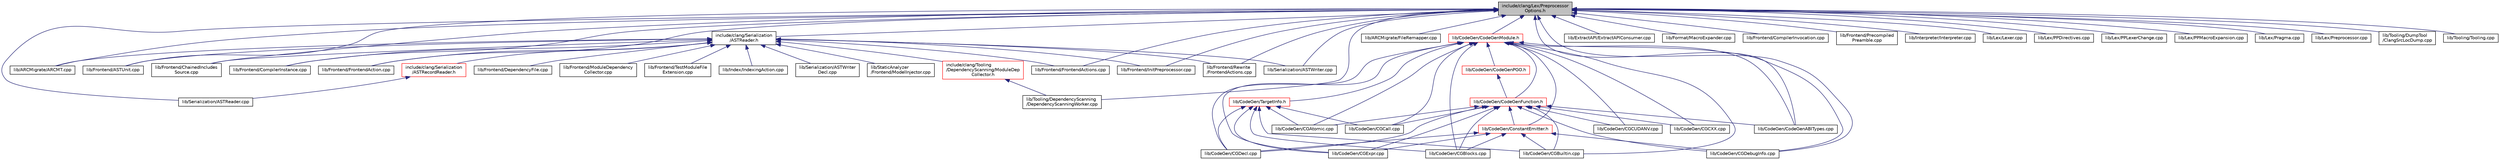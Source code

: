 digraph "include/clang/Lex/PreprocessorOptions.h"
{
 // LATEX_PDF_SIZE
  bgcolor="transparent";
  edge [fontname="Helvetica",fontsize="10",labelfontname="Helvetica",labelfontsize="10"];
  node [fontname="Helvetica",fontsize="10",shape=record];
  Node1 [label="include/clang/Lex/Preprocessor\lOptions.h",height=0.2,width=0.4,color="black", fillcolor="grey75", style="filled", fontcolor="black",tooltip=" "];
  Node1 -> Node2 [dir="back",color="midnightblue",fontsize="10",style="solid",fontname="Helvetica"];
  Node2 [label="include/clang/Serialization\l/ASTReader.h",height=0.2,width=0.4,color="black",URL="$ASTReader_8h.html",tooltip=" "];
  Node2 -> Node3 [dir="back",color="midnightblue",fontsize="10",style="solid",fontname="Helvetica"];
  Node3 [label="include/clang/Serialization\l/ASTRecordReader.h",height=0.2,width=0.4,color="red",URL="$ASTRecordReader_8h.html",tooltip=" "];
  Node3 -> Node4 [dir="back",color="midnightblue",fontsize="10",style="solid",fontname="Helvetica"];
  Node4 [label="lib/Serialization/ASTReader.cpp",height=0.2,width=0.4,color="black",URL="$ASTReader_8cpp.html",tooltip=" "];
  Node2 -> Node7 [dir="back",color="midnightblue",fontsize="10",style="solid",fontname="Helvetica"];
  Node7 [label="include/clang/Tooling\l/DependencyScanning/ModuleDep\lCollector.h",height=0.2,width=0.4,color="red",URL="$ModuleDepCollector_8h.html",tooltip=" "];
  Node7 -> Node11 [dir="back",color="midnightblue",fontsize="10",style="solid",fontname="Helvetica"];
  Node11 [label="lib/Tooling/DependencyScanning\l/DependencyScanningWorker.cpp",height=0.2,width=0.4,color="black",URL="$DependencyScanningWorker_8cpp.html",tooltip=" "];
  Node2 -> Node13 [dir="back",color="midnightblue",fontsize="10",style="solid",fontname="Helvetica"];
  Node13 [label="lib/ARCMigrate/ARCMT.cpp",height=0.2,width=0.4,color="black",URL="$ARCMT_8cpp.html",tooltip=" "];
  Node2 -> Node14 [dir="back",color="midnightblue",fontsize="10",style="solid",fontname="Helvetica"];
  Node14 [label="lib/Frontend/ASTUnit.cpp",height=0.2,width=0.4,color="black",URL="$ASTUnit_8cpp.html",tooltip=" "];
  Node2 -> Node15 [dir="back",color="midnightblue",fontsize="10",style="solid",fontname="Helvetica"];
  Node15 [label="lib/Frontend/ChainedIncludes\lSource.cpp",height=0.2,width=0.4,color="black",URL="$ChainedIncludesSource_8cpp.html",tooltip=" "];
  Node2 -> Node16 [dir="back",color="midnightblue",fontsize="10",style="solid",fontname="Helvetica"];
  Node16 [label="lib/Frontend/CompilerInstance.cpp",height=0.2,width=0.4,color="black",URL="$CompilerInstance_8cpp.html",tooltip=" "];
  Node2 -> Node17 [dir="back",color="midnightblue",fontsize="10",style="solid",fontname="Helvetica"];
  Node17 [label="lib/Frontend/DependencyFile.cpp",height=0.2,width=0.4,color="black",URL="$DependencyFile_8cpp.html",tooltip=" "];
  Node2 -> Node18 [dir="back",color="midnightblue",fontsize="10",style="solid",fontname="Helvetica"];
  Node18 [label="lib/Frontend/FrontendAction.cpp",height=0.2,width=0.4,color="black",URL="$FrontendAction_8cpp.html",tooltip=" "];
  Node2 -> Node19 [dir="back",color="midnightblue",fontsize="10",style="solid",fontname="Helvetica"];
  Node19 [label="lib/Frontend/FrontendActions.cpp",height=0.2,width=0.4,color="black",URL="$Frontend_2FrontendActions_8cpp.html",tooltip=" "];
  Node2 -> Node20 [dir="back",color="midnightblue",fontsize="10",style="solid",fontname="Helvetica"];
  Node20 [label="lib/Frontend/InitPreprocessor.cpp",height=0.2,width=0.4,color="black",URL="$InitPreprocessor_8cpp.html",tooltip=" "];
  Node2 -> Node21 [dir="back",color="midnightblue",fontsize="10",style="solid",fontname="Helvetica"];
  Node21 [label="lib/Frontend/ModuleDependency\lCollector.cpp",height=0.2,width=0.4,color="black",URL="$ModuleDependencyCollector_8cpp.html",tooltip=" "];
  Node2 -> Node22 [dir="back",color="midnightblue",fontsize="10",style="solid",fontname="Helvetica"];
  Node22 [label="lib/Frontend/Rewrite\l/FrontendActions.cpp",height=0.2,width=0.4,color="black",URL="$Frontend_2Rewrite_2FrontendActions_8cpp.html",tooltip=" "];
  Node2 -> Node23 [dir="back",color="midnightblue",fontsize="10",style="solid",fontname="Helvetica"];
  Node23 [label="lib/Frontend/TestModuleFile\lExtension.cpp",height=0.2,width=0.4,color="black",URL="$TestModuleFileExtension_8cpp.html",tooltip=" "];
  Node2 -> Node24 [dir="back",color="midnightblue",fontsize="10",style="solid",fontname="Helvetica"];
  Node24 [label="lib/Index/IndexingAction.cpp",height=0.2,width=0.4,color="black",URL="$IndexingAction_8cpp.html",tooltip=" "];
  Node2 -> Node25 [dir="back",color="midnightblue",fontsize="10",style="solid",fontname="Helvetica"];
  Node25 [label="lib/Serialization/ASTWriter.cpp",height=0.2,width=0.4,color="black",URL="$ASTWriter_8cpp.html",tooltip=" "];
  Node2 -> Node26 [dir="back",color="midnightblue",fontsize="10",style="solid",fontname="Helvetica"];
  Node26 [label="lib/Serialization/ASTWriter\lDecl.cpp",height=0.2,width=0.4,color="black",URL="$ASTWriterDecl_8cpp.html",tooltip=" "];
  Node2 -> Node27 [dir="back",color="midnightblue",fontsize="10",style="solid",fontname="Helvetica"];
  Node27 [label="lib/StaticAnalyzer\l/Frontend/ModelInjector.cpp",height=0.2,width=0.4,color="black",URL="$ModelInjector_8cpp.html",tooltip=" "];
  Node1 -> Node13 [dir="back",color="midnightblue",fontsize="10",style="solid",fontname="Helvetica"];
  Node1 -> Node28 [dir="back",color="midnightblue",fontsize="10",style="solid",fontname="Helvetica"];
  Node28 [label="lib/ARCMigrate/FileRemapper.cpp",height=0.2,width=0.4,color="black",URL="$FileRemapper_8cpp.html",tooltip=" "];
  Node1 -> Node29 [dir="back",color="midnightblue",fontsize="10",style="solid",fontname="Helvetica"];
  Node29 [label="lib/CodeGen/CodeGenModule.h",height=0.2,width=0.4,color="red",URL="$CodeGenModule_8h.html",tooltip=" "];
  Node29 -> Node30 [dir="back",color="midnightblue",fontsize="10",style="solid",fontname="Helvetica"];
  Node30 [label="lib/CodeGen/CodeGenFunction.h",height=0.2,width=0.4,color="red",URL="$CodeGenFunction_8h.html",tooltip=" "];
  Node30 -> Node31 [dir="back",color="midnightblue",fontsize="10",style="solid",fontname="Helvetica"];
  Node31 [label="lib/CodeGen/CGAtomic.cpp",height=0.2,width=0.4,color="black",URL="$CGAtomic_8cpp.html",tooltip=" "];
  Node30 -> Node33 [dir="back",color="midnightblue",fontsize="10",style="solid",fontname="Helvetica"];
  Node33 [label="lib/CodeGen/CGBlocks.cpp",height=0.2,width=0.4,color="black",URL="$CGBlocks_8cpp.html",tooltip=" "];
  Node30 -> Node64 [dir="back",color="midnightblue",fontsize="10",style="solid",fontname="Helvetica"];
  Node64 [label="lib/CodeGen/ConstantEmitter.h",height=0.2,width=0.4,color="red",URL="$ConstantEmitter_8h.html",tooltip=" "];
  Node64 -> Node33 [dir="back",color="midnightblue",fontsize="10",style="solid",fontname="Helvetica"];
  Node64 -> Node43 [dir="back",color="midnightblue",fontsize="10",style="solid",fontname="Helvetica"];
  Node43 [label="lib/CodeGen/CGBuiltin.cpp",height=0.2,width=0.4,color="black",URL="$CGBuiltin_8cpp.html",tooltip=" "];
  Node64 -> Node36 [dir="back",color="midnightblue",fontsize="10",style="solid",fontname="Helvetica"];
  Node36 [label="lib/CodeGen/CGDebugInfo.cpp",height=0.2,width=0.4,color="black",URL="$CGDebugInfo_8cpp.html",tooltip=" "];
  Node64 -> Node37 [dir="back",color="midnightblue",fontsize="10",style="solid",fontname="Helvetica"];
  Node37 [label="lib/CodeGen/CGDecl.cpp",height=0.2,width=0.4,color="black",URL="$CGDecl_8cpp.html",tooltip=" "];
  Node64 -> Node49 [dir="back",color="midnightblue",fontsize="10",style="solid",fontname="Helvetica"];
  Node49 [label="lib/CodeGen/CGExpr.cpp",height=0.2,width=0.4,color="black",URL="$CGExpr_8cpp.html",tooltip=" "];
  Node30 -> Node43 [dir="back",color="midnightblue",fontsize="10",style="solid",fontname="Helvetica"];
  Node30 -> Node34 [dir="back",color="midnightblue",fontsize="10",style="solid",fontname="Helvetica"];
  Node34 [label="lib/CodeGen/CGCall.cpp",height=0.2,width=0.4,color="black",URL="$CGCall_8cpp.html",tooltip=" "];
  Node30 -> Node44 [dir="back",color="midnightblue",fontsize="10",style="solid",fontname="Helvetica"];
  Node44 [label="lib/CodeGen/CGCUDANV.cpp",height=0.2,width=0.4,color="black",URL="$CGCUDANV_8cpp.html",tooltip=" "];
  Node30 -> Node45 [dir="back",color="midnightblue",fontsize="10",style="solid",fontname="Helvetica"];
  Node45 [label="lib/CodeGen/CGCXX.cpp",height=0.2,width=0.4,color="black",URL="$CGCXX_8cpp.html",tooltip=" "];
  Node30 -> Node36 [dir="back",color="midnightblue",fontsize="10",style="solid",fontname="Helvetica"];
  Node30 -> Node37 [dir="back",color="midnightblue",fontsize="10",style="solid",fontname="Helvetica"];
  Node30 -> Node49 [dir="back",color="midnightblue",fontsize="10",style="solid",fontname="Helvetica"];
  Node30 -> Node60 [dir="back",color="midnightblue",fontsize="10",style="solid",fontname="Helvetica"];
  Node60 [label="lib/CodeGen/CodeGenABITypes.cpp",height=0.2,width=0.4,color="black",URL="$CodeGenABITypes_8cpp.html",tooltip=" "];
  Node29 -> Node79 [dir="back",color="midnightblue",fontsize="10",style="solid",fontname="Helvetica"];
  Node79 [label="lib/CodeGen/CodeGenPGO.h",height=0.2,width=0.4,color="red",URL="$CodeGenPGO_8h.html",tooltip=" "];
  Node79 -> Node30 [dir="back",color="midnightblue",fontsize="10",style="solid",fontname="Helvetica"];
  Node29 -> Node31 [dir="back",color="midnightblue",fontsize="10",style="solid",fontname="Helvetica"];
  Node29 -> Node80 [dir="back",color="midnightblue",fontsize="10",style="solid",fontname="Helvetica"];
  Node80 [label="lib/CodeGen/TargetInfo.h",height=0.2,width=0.4,color="red",URL="$lib_2CodeGen_2TargetInfo_8h.html",tooltip=" "];
  Node80 -> Node31 [dir="back",color="midnightblue",fontsize="10",style="solid",fontname="Helvetica"];
  Node80 -> Node33 [dir="back",color="midnightblue",fontsize="10",style="solid",fontname="Helvetica"];
  Node80 -> Node43 [dir="back",color="midnightblue",fontsize="10",style="solid",fontname="Helvetica"];
  Node80 -> Node34 [dir="back",color="midnightblue",fontsize="10",style="solid",fontname="Helvetica"];
  Node80 -> Node37 [dir="back",color="midnightblue",fontsize="10",style="solid",fontname="Helvetica"];
  Node80 -> Node49 [dir="back",color="midnightblue",fontsize="10",style="solid",fontname="Helvetica"];
  Node29 -> Node33 [dir="back",color="midnightblue",fontsize="10",style="solid",fontname="Helvetica"];
  Node29 -> Node64 [dir="back",color="midnightblue",fontsize="10",style="solid",fontname="Helvetica"];
  Node29 -> Node43 [dir="back",color="midnightblue",fontsize="10",style="solid",fontname="Helvetica"];
  Node29 -> Node34 [dir="back",color="midnightblue",fontsize="10",style="solid",fontname="Helvetica"];
  Node29 -> Node44 [dir="back",color="midnightblue",fontsize="10",style="solid",fontname="Helvetica"];
  Node29 -> Node45 [dir="back",color="midnightblue",fontsize="10",style="solid",fontname="Helvetica"];
  Node29 -> Node36 [dir="back",color="midnightblue",fontsize="10",style="solid",fontname="Helvetica"];
  Node29 -> Node37 [dir="back",color="midnightblue",fontsize="10",style="solid",fontname="Helvetica"];
  Node29 -> Node49 [dir="back",color="midnightblue",fontsize="10",style="solid",fontname="Helvetica"];
  Node29 -> Node60 [dir="back",color="midnightblue",fontsize="10",style="solid",fontname="Helvetica"];
  Node1 -> Node36 [dir="back",color="midnightblue",fontsize="10",style="solid",fontname="Helvetica"];
  Node1 -> Node60 [dir="back",color="midnightblue",fontsize="10",style="solid",fontname="Helvetica"];
  Node1 -> Node89 [dir="back",color="midnightblue",fontsize="10",style="solid",fontname="Helvetica"];
  Node89 [label="lib/ExtractAPI/ExtractAPIConsumer.cpp",height=0.2,width=0.4,color="black",URL="$ExtractAPIConsumer_8cpp.html",tooltip=" "];
  Node1 -> Node90 [dir="back",color="midnightblue",fontsize="10",style="solid",fontname="Helvetica"];
  Node90 [label="lib/Format/MacroExpander.cpp",height=0.2,width=0.4,color="black",URL="$MacroExpander_8cpp.html",tooltip=" "];
  Node1 -> Node14 [dir="back",color="midnightblue",fontsize="10",style="solid",fontname="Helvetica"];
  Node1 -> Node15 [dir="back",color="midnightblue",fontsize="10",style="solid",fontname="Helvetica"];
  Node1 -> Node16 [dir="back",color="midnightblue",fontsize="10",style="solid",fontname="Helvetica"];
  Node1 -> Node91 [dir="back",color="midnightblue",fontsize="10",style="solid",fontname="Helvetica"];
  Node91 [label="lib/Frontend/CompilerInvocation.cpp",height=0.2,width=0.4,color="black",URL="$CompilerInvocation_8cpp.html",tooltip=" "];
  Node1 -> Node18 [dir="back",color="midnightblue",fontsize="10",style="solid",fontname="Helvetica"];
  Node1 -> Node19 [dir="back",color="midnightblue",fontsize="10",style="solid",fontname="Helvetica"];
  Node1 -> Node20 [dir="back",color="midnightblue",fontsize="10",style="solid",fontname="Helvetica"];
  Node1 -> Node92 [dir="back",color="midnightblue",fontsize="10",style="solid",fontname="Helvetica"];
  Node92 [label="lib/Frontend/Precompiled\lPreamble.cpp",height=0.2,width=0.4,color="black",URL="$PrecompiledPreamble_8cpp.html",tooltip=" "];
  Node1 -> Node22 [dir="back",color="midnightblue",fontsize="10",style="solid",fontname="Helvetica"];
  Node1 -> Node93 [dir="back",color="midnightblue",fontsize="10",style="solid",fontname="Helvetica"];
  Node93 [label="lib/Interpreter/Interpreter.cpp",height=0.2,width=0.4,color="black",URL="$Interpreter_8cpp.html",tooltip=" "];
  Node1 -> Node94 [dir="back",color="midnightblue",fontsize="10",style="solid",fontname="Helvetica"];
  Node94 [label="lib/Lex/Lexer.cpp",height=0.2,width=0.4,color="black",URL="$Lexer_8cpp.html",tooltip=" "];
  Node1 -> Node95 [dir="back",color="midnightblue",fontsize="10",style="solid",fontname="Helvetica"];
  Node95 [label="lib/Lex/PPDirectives.cpp",height=0.2,width=0.4,color="black",URL="$PPDirectives_8cpp.html",tooltip=" "];
  Node1 -> Node96 [dir="back",color="midnightblue",fontsize="10",style="solid",fontname="Helvetica"];
  Node96 [label="lib/Lex/PPLexerChange.cpp",height=0.2,width=0.4,color="black",URL="$PPLexerChange_8cpp.html",tooltip=" "];
  Node1 -> Node97 [dir="back",color="midnightblue",fontsize="10",style="solid",fontname="Helvetica"];
  Node97 [label="lib/Lex/PPMacroExpansion.cpp",height=0.2,width=0.4,color="black",URL="$PPMacroExpansion_8cpp.html",tooltip=" "];
  Node1 -> Node98 [dir="back",color="midnightblue",fontsize="10",style="solid",fontname="Helvetica"];
  Node98 [label="lib/Lex/Pragma.cpp",height=0.2,width=0.4,color="black",URL="$Pragma_8cpp.html",tooltip=" "];
  Node1 -> Node99 [dir="back",color="midnightblue",fontsize="10",style="solid",fontname="Helvetica"];
  Node99 [label="lib/Lex/Preprocessor.cpp",height=0.2,width=0.4,color="black",URL="$Preprocessor_8cpp.html",tooltip=" "];
  Node1 -> Node4 [dir="back",color="midnightblue",fontsize="10",style="solid",fontname="Helvetica"];
  Node1 -> Node25 [dir="back",color="midnightblue",fontsize="10",style="solid",fontname="Helvetica"];
  Node1 -> Node11 [dir="back",color="midnightblue",fontsize="10",style="solid",fontname="Helvetica"];
  Node1 -> Node100 [dir="back",color="midnightblue",fontsize="10",style="solid",fontname="Helvetica"];
  Node100 [label="lib/Tooling/DumpTool\l/ClangSrcLocDump.cpp",height=0.2,width=0.4,color="black",URL="$ClangSrcLocDump_8cpp.html",tooltip=" "];
  Node1 -> Node101 [dir="back",color="midnightblue",fontsize="10",style="solid",fontname="Helvetica"];
  Node101 [label="lib/Tooling/Tooling.cpp",height=0.2,width=0.4,color="black",URL="$Tooling_8cpp.html",tooltip=" "];
}
